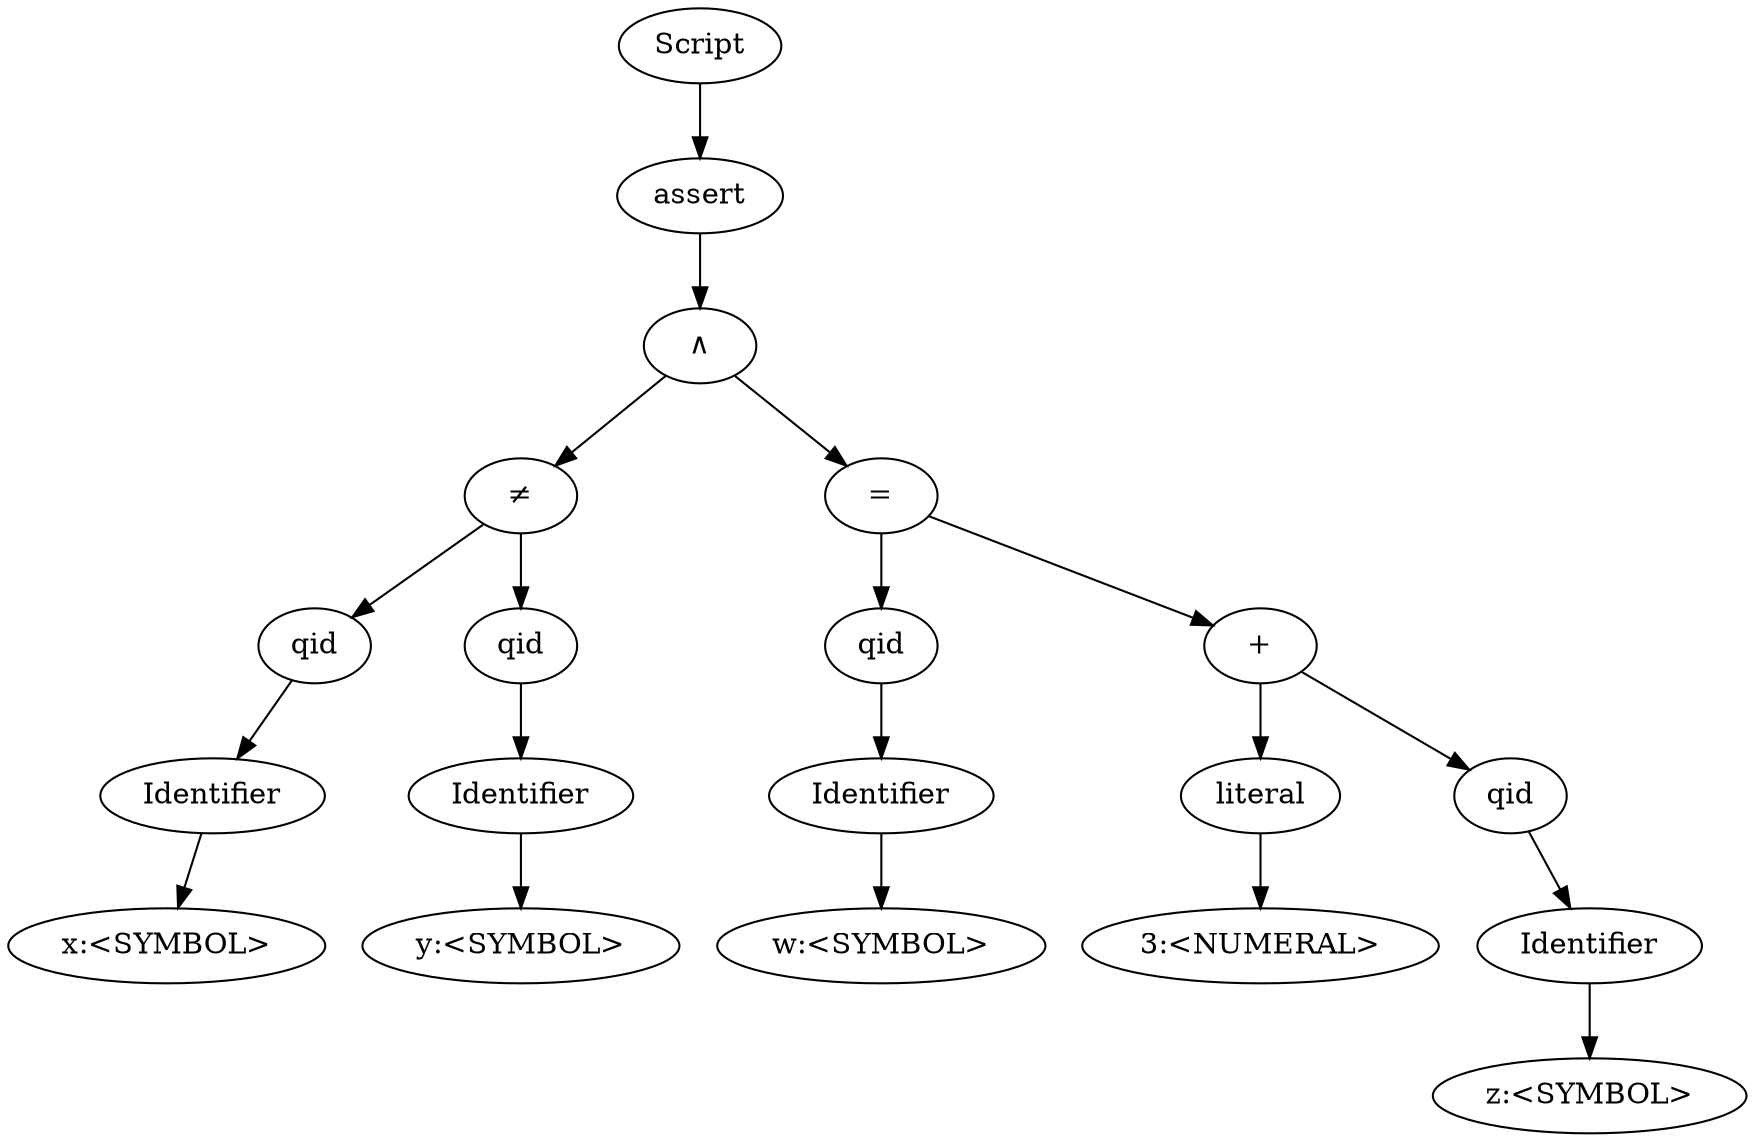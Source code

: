 digraph G { 
"0" [label="Script"];
"1" [label="assert"];
"0" -> "1";
"2" [label="&and;"];
"1" -> "2";
"3" [label="&ne;"];
"2" -> "3";
"4" [label="qid"];
"3" -> "4";
"5" [label="Identifier"];
"4" -> "5";
"6" [label="x:<SYMBOL>"];
"5" -> "6";
"7" [label="qid"];
"3" -> "7";
"8" [label="Identifier"];
"7" -> "8";
"9" [label="y:<SYMBOL>"];
"8" -> "9";
"10" [label="="];
"2" -> "10";
"11" [label="qid"];
"10" -> "11";
"12" [label="Identifier"];
"11" -> "12";
"13" [label="w:<SYMBOL>"];
"12" -> "13";
"14" [label="+"];
"10" -> "14";
"15" [label="literal"];
"14" -> "15";
"16" [label="3:<NUMERAL>"];
"15" -> "16";
"17" [label="qid"];
"14" -> "17";
"18" [label="Identifier"];
"17" -> "18";
"19" [label="z:<SYMBOL>"];
"18" -> "19";
}
